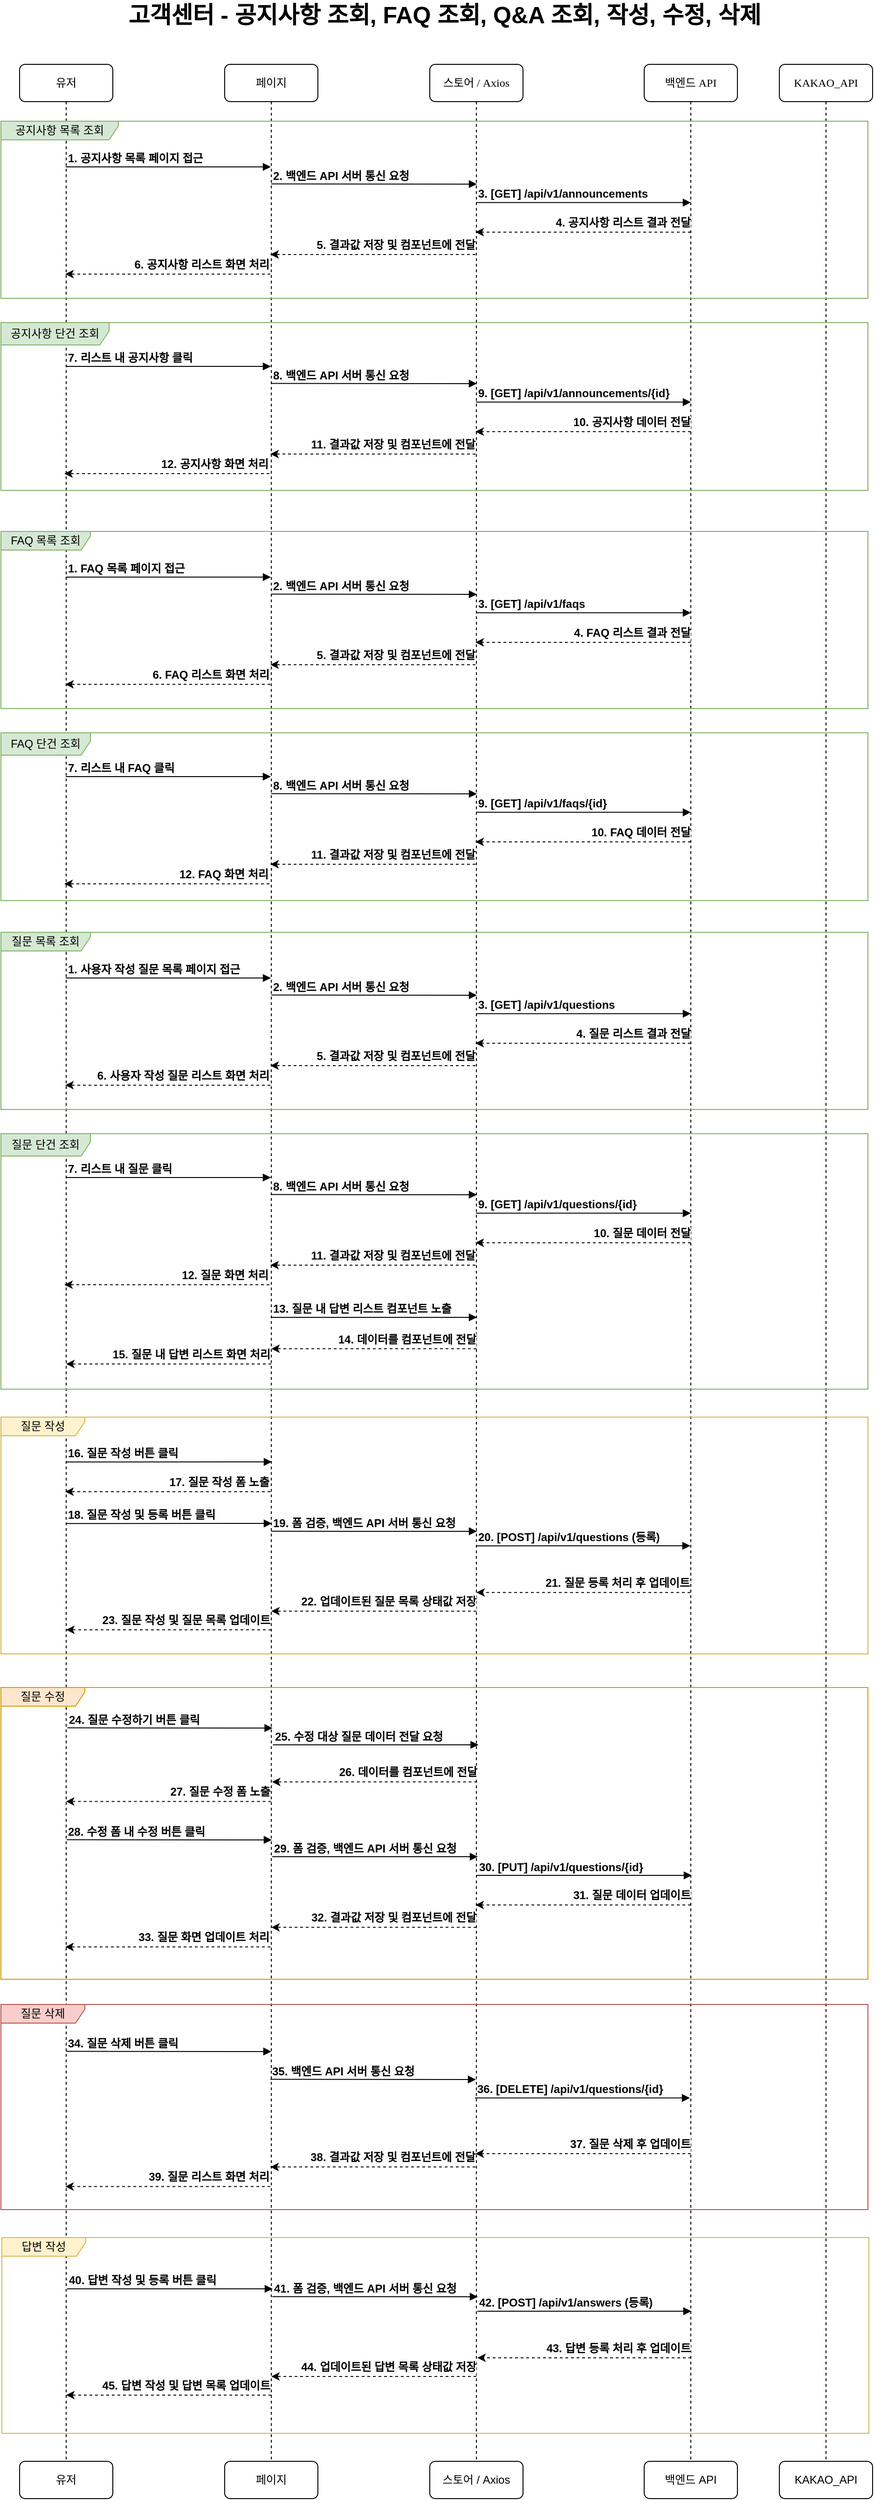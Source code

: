 <mxfile version="21.2.6" type="device">
  <diagram name="Page-1" id="13e1069c-82ec-6db2-03f1-153e76fe0fe0">
    <mxGraphModel dx="1304" dy="643" grid="1" gridSize="10" guides="1" tooltips="1" connect="1" arrows="1" fold="1" page="1" pageScale="1" pageWidth="1100" pageHeight="850" background="none" math="0" shadow="0">
      <root>
        <mxCell id="0" />
        <mxCell id="1" parent="0" />
        <mxCell id="7baba1c4bc27f4b0-2" value="페이지" style="shape=umlLifeline;perimeter=lifelinePerimeter;whiteSpace=wrap;html=1;container=1;collapsible=0;recursiveResize=0;outlineConnect=0;rounded=1;shadow=0;comic=0;labelBackgroundColor=none;strokeWidth=1;fontFamily=Verdana;fontSize=12;align=center;" parent="1" vertex="1">
          <mxGeometry x="314" y="109" width="100" height="2571" as="geometry" />
        </mxCell>
        <mxCell id="7baba1c4bc27f4b0-3" value="스토어 / Axios" style="shape=umlLifeline;perimeter=lifelinePerimeter;whiteSpace=wrap;html=1;container=1;collapsible=0;recursiveResize=0;outlineConnect=0;rounded=1;shadow=0;comic=0;labelBackgroundColor=none;strokeWidth=1;fontFamily=Verdana;fontSize=12;align=center;movable=1;resizable=1;rotatable=1;deletable=1;editable=1;locked=0;connectable=1;" parent="1" vertex="1">
          <mxGeometry x="534" y="109" width="100" height="2571" as="geometry" />
        </mxCell>
        <mxCell id="7baba1c4bc27f4b0-4" value="KAKAO_API" style="shape=umlLifeline;perimeter=lifelinePerimeter;whiteSpace=wrap;html=1;container=1;collapsible=0;recursiveResize=0;outlineConnect=0;rounded=1;shadow=0;comic=0;labelBackgroundColor=none;strokeWidth=1;fontFamily=Verdana;fontSize=12;align=center;" parent="1" vertex="1">
          <mxGeometry x="909" y="109" width="100" height="2571" as="geometry" />
        </mxCell>
        <mxCell id="7baba1c4bc27f4b0-8" value="유저" style="shape=umlLifeline;perimeter=lifelinePerimeter;whiteSpace=wrap;html=1;container=1;collapsible=0;recursiveResize=0;outlineConnect=0;rounded=1;shadow=0;comic=0;labelBackgroundColor=none;strokeWidth=1;fontFamily=Verdana;fontSize=12;align=center;" parent="1" vertex="1">
          <mxGeometry x="94" y="109" width="100" height="2571" as="geometry" />
        </mxCell>
        <mxCell id="7baba1c4bc27f4b0-11" value="1. 공지사항 목록 페이지 접근" style="html=1;verticalAlign=bottom;endArrow=block;labelBackgroundColor=none;fontFamily=Helvetica;fontSize=12;edgeStyle=elbowEdgeStyle;elbow=vertical;align=left;fontStyle=1" parent="1" edge="1">
          <mxGeometry x="-1" relative="1" as="geometry">
            <mxPoint x="143.5" y="219" as="sourcePoint" />
            <mxPoint x="363.5" y="219" as="targetPoint" />
            <mxPoint as="offset" />
          </mxGeometry>
        </mxCell>
        <mxCell id="d7kwrDIypniRsh-_axAG-28" value="유저" style="rounded=1;whiteSpace=wrap;html=1;fontSize=12;" parent="1" vertex="1">
          <mxGeometry x="94" y="2680" width="100" height="40" as="geometry" />
        </mxCell>
        <mxCell id="d7kwrDIypniRsh-_axAG-29" value="페이지" style="rounded=1;whiteSpace=wrap;html=1;fontSize=12;" parent="1" vertex="1">
          <mxGeometry x="314" y="2680" width="100" height="40" as="geometry" />
        </mxCell>
        <mxCell id="d7kwrDIypniRsh-_axAG-30" value="스토어 / Axios" style="rounded=1;whiteSpace=wrap;html=1;fontSize=12;" parent="1" vertex="1">
          <mxGeometry x="534" y="2680" width="100" height="40" as="geometry" />
        </mxCell>
        <mxCell id="d7kwrDIypniRsh-_axAG-31" value="KAKAO_API" style="rounded=1;whiteSpace=wrap;html=1;fontSize=12;" parent="1" vertex="1">
          <mxGeometry x="909" y="2680" width="100" height="40" as="geometry" />
        </mxCell>
        <mxCell id="d7kwrDIypniRsh-_axAG-33" value="&lt;span style=&quot;font-size: 25px;&quot;&gt;&lt;b&gt;고객센터 - 공지사항 조회, FAQ 조회, Q&amp;amp;A 조회, 작성, 수정, 삭제&lt;/b&gt;&lt;/span&gt;" style="text;html=1;strokeColor=none;fillColor=none;align=center;verticalAlign=middle;whiteSpace=wrap;rounded=0;fontSize=12;" parent="1" vertex="1">
          <mxGeometry x="154" y="40" width="792" height="30" as="geometry" />
        </mxCell>
        <mxCell id="fj5dnLexoJdEt0vvxZNv-23" value="백엔드 API" style="shape=umlLifeline;perimeter=lifelinePerimeter;whiteSpace=wrap;html=1;container=1;collapsible=0;recursiveResize=0;outlineConnect=0;rounded=1;shadow=0;comic=0;labelBackgroundColor=none;strokeWidth=1;fontFamily=Verdana;fontSize=12;align=center;" parent="1" vertex="1">
          <mxGeometry x="764" y="109" width="100" height="2571" as="geometry" />
        </mxCell>
        <mxCell id="fj5dnLexoJdEt0vvxZNv-26" value="백엔드 API" style="rounded=1;whiteSpace=wrap;html=1;fontSize=12;" parent="1" vertex="1">
          <mxGeometry x="764" y="2680" width="100" height="40" as="geometry" />
        </mxCell>
        <mxCell id="fj5dnLexoJdEt0vvxZNv-49" value="공지사항 목록 조회" style="shape=umlFrame;whiteSpace=wrap;html=1;pointerEvents=0;width=126;height=20;fillColor=#d5e8d4;strokeColor=#82b366;" parent="1" vertex="1">
          <mxGeometry x="74" y="170" width="930" height="190" as="geometry" />
        </mxCell>
        <mxCell id="N0yfgly27lMoUbKmG3n6-59" value="34. 질문 삭제 버튼 클릭" style="html=1;verticalAlign=bottom;endArrow=block;labelBackgroundColor=none;fontFamily=Helvetica;fontSize=12;edgeStyle=elbowEdgeStyle;elbow=vertical;align=left;fontStyle=1" edge="1" parent="1">
          <mxGeometry x="-0.997" relative="1" as="geometry">
            <mxPoint x="144" y="2240.26" as="sourcePoint" />
            <mxPoint x="364" y="2240.26" as="targetPoint" />
            <mxPoint as="offset" />
          </mxGeometry>
        </mxCell>
        <mxCell id="N0yfgly27lMoUbKmG3n6-60" value="35. 백엔드 API 서버 통신 요청" style="html=1;verticalAlign=bottom;endArrow=block;labelBackgroundColor=none;fontFamily=Helvetica;fontSize=12;edgeStyle=elbowEdgeStyle;elbow=vertical;align=left;fontStyle=1" edge="1" parent="1">
          <mxGeometry x="-1" relative="1" as="geometry">
            <mxPoint x="363" y="2270.26" as="sourcePoint" />
            <mxPoint x="583.5" y="2270.26" as="targetPoint" />
            <mxPoint as="offset" />
          </mxGeometry>
        </mxCell>
        <mxCell id="N0yfgly27lMoUbKmG3n6-61" value="36. [DELETE] /api/v1/questions/{id}" style="html=1;verticalAlign=bottom;endArrow=block;labelBackgroundColor=none;fontFamily=Helvetica;fontSize=12;edgeStyle=elbowEdgeStyle;elbow=vertical;align=left;fontStyle=1;" edge="1" parent="1">
          <mxGeometry x="-1" relative="1" as="geometry">
            <mxPoint x="582.5" y="2290.26" as="sourcePoint" />
            <mxPoint x="813" y="2290.26" as="targetPoint" />
            <mxPoint as="offset" />
            <Array as="points">
              <mxPoint x="813" y="2290.26" />
            </Array>
          </mxGeometry>
        </mxCell>
        <mxCell id="N0yfgly27lMoUbKmG3n6-63" value="38. 결과값 저장 및 컴포넌트에 전달" style="endArrow=classic;html=1;rounded=0;dashed=1;align=right;fontSize=12;fontStyle=1" edge="1" parent="1">
          <mxGeometry x="-1" y="-10" width="50" height="50" relative="1" as="geometry">
            <mxPoint x="583" y="2364.26" as="sourcePoint" />
            <mxPoint x="363" y="2364.26" as="targetPoint" />
            <Array as="points">
              <mxPoint x="563" y="2364.26" />
            </Array>
            <mxPoint x="1" as="offset" />
          </mxGeometry>
        </mxCell>
        <mxCell id="N0yfgly27lMoUbKmG3n6-64" value="39. 질문 리스트 화면 처리" style="endArrow=classic;html=1;rounded=0;dashed=1;align=right;fontSize=12;fontStyle=1" edge="1" parent="1">
          <mxGeometry x="-1" y="-10" width="50" height="50" relative="1" as="geometry">
            <mxPoint x="363" y="2385.26" as="sourcePoint" />
            <mxPoint x="143" y="2385.26" as="targetPoint" />
            <Array as="points">
              <mxPoint x="363" y="2385.26" />
              <mxPoint x="333" y="2385.26" />
            </Array>
            <mxPoint as="offset" />
          </mxGeometry>
        </mxCell>
        <mxCell id="N0yfgly27lMoUbKmG3n6-65" value="37. 질문 삭제 후 업데이트" style="endArrow=classic;html=1;rounded=0;dashed=1;align=right;fontSize=12;fontStyle=1" edge="1" parent="1">
          <mxGeometry x="-1" y="-10" width="50" height="50" relative="1" as="geometry">
            <mxPoint x="814" y="2350" as="sourcePoint" />
            <mxPoint x="583" y="2350" as="targetPoint" />
            <Array as="points">
              <mxPoint x="779" y="2350" />
              <mxPoint x="749" y="2350" />
            </Array>
            <mxPoint x="1" as="offset" />
          </mxGeometry>
        </mxCell>
        <mxCell id="N0yfgly27lMoUbKmG3n6-68" value="질문 삭제" style="shape=umlFrame;whiteSpace=wrap;html=1;pointerEvents=0;width=90;height=20;fillColor=#f8cecc;strokeColor=#b85450;" vertex="1" parent="1">
          <mxGeometry x="74" y="2190" width="930" height="220" as="geometry" />
        </mxCell>
        <mxCell id="N0yfgly27lMoUbKmG3n6-69" value="2. 백엔드 API 서버 통신 요청" style="html=1;verticalAlign=bottom;endArrow=block;labelBackgroundColor=none;fontFamily=Helvetica;fontSize=12;edgeStyle=elbowEdgeStyle;elbow=vertical;align=left;fontStyle=1" edge="1" parent="1">
          <mxGeometry x="-1" relative="1" as="geometry">
            <mxPoint x="364" y="237.27" as="sourcePoint" />
            <mxPoint x="584.5" y="237.27" as="targetPoint" />
            <mxPoint as="offset" />
          </mxGeometry>
        </mxCell>
        <mxCell id="N0yfgly27lMoUbKmG3n6-70" value="3. [GET] /api/v1/announcements" style="html=1;verticalAlign=bottom;endArrow=block;labelBackgroundColor=none;fontFamily=Helvetica;fontSize=12;edgeStyle=elbowEdgeStyle;elbow=vertical;align=left;fontStyle=1;" edge="1" parent="1">
          <mxGeometry x="-1" relative="1" as="geometry">
            <mxPoint x="583.5" y="257.27" as="sourcePoint" />
            <mxPoint x="814" y="257.27" as="targetPoint" />
            <mxPoint as="offset" />
            <Array as="points">
              <mxPoint x="814" y="257.27" />
            </Array>
          </mxGeometry>
        </mxCell>
        <mxCell id="N0yfgly27lMoUbKmG3n6-71" value="5. 결과값 저장 및 컴포넌트에 전달" style="endArrow=classic;html=1;rounded=0;dashed=1;align=right;fontSize=12;fontStyle=1" edge="1" parent="1">
          <mxGeometry x="-1" y="-10" width="50" height="50" relative="1" as="geometry">
            <mxPoint x="583" y="313" as="sourcePoint" />
            <mxPoint x="363" y="313" as="targetPoint" />
            <Array as="points">
              <mxPoint x="563" y="313" />
            </Array>
            <mxPoint x="1" as="offset" />
          </mxGeometry>
        </mxCell>
        <mxCell id="N0yfgly27lMoUbKmG3n6-72" value="6. 공지사항 리스트 화면 처리" style="endArrow=classic;html=1;rounded=0;dashed=1;align=right;fontSize=12;fontStyle=1" edge="1" parent="1">
          <mxGeometry x="-1" y="-10" width="50" height="50" relative="1" as="geometry">
            <mxPoint x="363" y="334" as="sourcePoint" />
            <mxPoint x="143" y="334" as="targetPoint" />
            <Array as="points">
              <mxPoint x="363" y="334" />
              <mxPoint x="333" y="334" />
            </Array>
            <mxPoint as="offset" />
          </mxGeometry>
        </mxCell>
        <mxCell id="N0yfgly27lMoUbKmG3n6-73" value="4. 공지사항 리스트 결과 전달" style="endArrow=classic;html=1;rounded=0;dashed=1;align=right;fontSize=12;fontStyle=1" edge="1" parent="1">
          <mxGeometry x="-1" y="-10" width="50" height="50" relative="1" as="geometry">
            <mxPoint x="814" y="289" as="sourcePoint" />
            <mxPoint x="583" y="289" as="targetPoint" />
            <Array as="points">
              <mxPoint x="779" y="289" />
              <mxPoint x="749" y="289" />
            </Array>
            <mxPoint x="1" as="offset" />
          </mxGeometry>
        </mxCell>
        <mxCell id="N0yfgly27lMoUbKmG3n6-84" value="7. 리스트 내 공지사항 클릭" style="html=1;verticalAlign=bottom;endArrow=block;labelBackgroundColor=none;fontFamily=Helvetica;fontSize=12;edgeStyle=elbowEdgeStyle;elbow=vertical;align=left;fontStyle=1" edge="1" parent="1">
          <mxGeometry x="-0.997" relative="1" as="geometry">
            <mxPoint x="143.5" y="433" as="sourcePoint" />
            <mxPoint x="363.5" y="433" as="targetPoint" />
            <mxPoint as="offset" />
          </mxGeometry>
        </mxCell>
        <mxCell id="N0yfgly27lMoUbKmG3n6-85" value="공지사항 단건 조회" style="shape=umlFrame;whiteSpace=wrap;html=1;pointerEvents=0;width=116;height=24;fillColor=#d5e8d4;strokeColor=#82b366;" vertex="1" parent="1">
          <mxGeometry x="74" y="386" width="930" height="180" as="geometry" />
        </mxCell>
        <mxCell id="N0yfgly27lMoUbKmG3n6-86" value="8. 백엔드 API 서버 통신 요청" style="html=1;verticalAlign=bottom;endArrow=block;labelBackgroundColor=none;fontFamily=Helvetica;fontSize=12;edgeStyle=elbowEdgeStyle;elbow=vertical;align=left;fontStyle=1" edge="1" parent="1">
          <mxGeometry x="-1" relative="1" as="geometry">
            <mxPoint x="364" y="451.27" as="sourcePoint" />
            <mxPoint x="584.5" y="451.27" as="targetPoint" />
            <mxPoint as="offset" />
          </mxGeometry>
        </mxCell>
        <mxCell id="N0yfgly27lMoUbKmG3n6-87" value="9. [GET] /api/v1/announcements/{id}" style="html=1;verticalAlign=bottom;endArrow=block;labelBackgroundColor=none;fontFamily=Helvetica;fontSize=12;edgeStyle=elbowEdgeStyle;elbow=vertical;align=left;fontStyle=1;" edge="1" parent="1">
          <mxGeometry x="-1" relative="1" as="geometry">
            <mxPoint x="583.5" y="471.27" as="sourcePoint" />
            <mxPoint x="814" y="471.27" as="targetPoint" />
            <mxPoint as="offset" />
            <Array as="points">
              <mxPoint x="814" y="471.27" />
            </Array>
          </mxGeometry>
        </mxCell>
        <mxCell id="N0yfgly27lMoUbKmG3n6-88" value="11. 결과값 저장 및 컴포넌트에 전달" style="endArrow=classic;html=1;rounded=0;dashed=1;align=right;fontSize=12;fontStyle=1" edge="1" parent="1">
          <mxGeometry x="-1" y="-10" width="50" height="50" relative="1" as="geometry">
            <mxPoint x="583" y="527" as="sourcePoint" />
            <mxPoint x="363" y="527" as="targetPoint" />
            <Array as="points">
              <mxPoint x="563" y="527" />
            </Array>
            <mxPoint x="1" as="offset" />
          </mxGeometry>
        </mxCell>
        <mxCell id="N0yfgly27lMoUbKmG3n6-89" value="12. 공지사항 화면 처리" style="endArrow=classic;html=1;rounded=0;dashed=1;align=right;fontSize=12;fontStyle=1" edge="1" parent="1">
          <mxGeometry x="-1" y="-10" width="50" height="50" relative="1" as="geometry">
            <mxPoint x="362" y="548" as="sourcePoint" />
            <mxPoint x="142" y="548" as="targetPoint" />
            <Array as="points">
              <mxPoint x="362" y="548" />
              <mxPoint x="332" y="548" />
            </Array>
            <mxPoint as="offset" />
          </mxGeometry>
        </mxCell>
        <mxCell id="N0yfgly27lMoUbKmG3n6-90" value="10. 공지사항 데이터 전달" style="endArrow=classic;html=1;rounded=0;dashed=1;align=right;fontSize=12;fontStyle=1" edge="1" parent="1">
          <mxGeometry x="-1" y="-10" width="50" height="50" relative="1" as="geometry">
            <mxPoint x="814" y="503" as="sourcePoint" />
            <mxPoint x="583" y="503" as="targetPoint" />
            <Array as="points">
              <mxPoint x="779" y="503" />
              <mxPoint x="749" y="503" />
            </Array>
            <mxPoint x="1" as="offset" />
          </mxGeometry>
        </mxCell>
        <mxCell id="N0yfgly27lMoUbKmG3n6-102" value="1. FAQ 목록 페이지 접근" style="html=1;verticalAlign=bottom;endArrow=block;labelBackgroundColor=none;fontFamily=Helvetica;fontSize=12;edgeStyle=elbowEdgeStyle;elbow=vertical;align=left;fontStyle=1" edge="1" parent="1">
          <mxGeometry x="-1" relative="1" as="geometry">
            <mxPoint x="143.5" y="659" as="sourcePoint" />
            <mxPoint x="363.5" y="659" as="targetPoint" />
            <mxPoint as="offset" />
          </mxGeometry>
        </mxCell>
        <mxCell id="N0yfgly27lMoUbKmG3n6-103" value="FAQ 목록 조회" style="shape=umlFrame;whiteSpace=wrap;html=1;pointerEvents=0;width=96;height=20;fillColor=#d5e8d4;strokeColor=#82b366;" vertex="1" parent="1">
          <mxGeometry x="74" y="610" width="930" height="190" as="geometry" />
        </mxCell>
        <mxCell id="N0yfgly27lMoUbKmG3n6-104" value="2. 백엔드 API 서버 통신 요청" style="html=1;verticalAlign=bottom;endArrow=block;labelBackgroundColor=none;fontFamily=Helvetica;fontSize=12;edgeStyle=elbowEdgeStyle;elbow=vertical;align=left;fontStyle=1" edge="1" parent="1">
          <mxGeometry x="-1" relative="1" as="geometry">
            <mxPoint x="364" y="677.27" as="sourcePoint" />
            <mxPoint x="584.5" y="677.27" as="targetPoint" />
            <mxPoint as="offset" />
          </mxGeometry>
        </mxCell>
        <mxCell id="N0yfgly27lMoUbKmG3n6-105" value="3. [GET] /api/v1/faqs" style="html=1;verticalAlign=bottom;endArrow=block;labelBackgroundColor=none;fontFamily=Helvetica;fontSize=12;edgeStyle=elbowEdgeStyle;elbow=vertical;align=left;fontStyle=1;" edge="1" parent="1">
          <mxGeometry x="-1" relative="1" as="geometry">
            <mxPoint x="583.5" y="697.27" as="sourcePoint" />
            <mxPoint x="814" y="697.27" as="targetPoint" />
            <mxPoint as="offset" />
            <Array as="points">
              <mxPoint x="814" y="697.27" />
            </Array>
          </mxGeometry>
        </mxCell>
        <mxCell id="N0yfgly27lMoUbKmG3n6-106" value="5. 결과값 저장 및 컴포넌트에 전달" style="endArrow=classic;html=1;rounded=0;dashed=1;align=right;fontSize=12;fontStyle=1" edge="1" parent="1">
          <mxGeometry x="-1" y="-10" width="50" height="50" relative="1" as="geometry">
            <mxPoint x="583" y="753" as="sourcePoint" />
            <mxPoint x="363" y="753" as="targetPoint" />
            <Array as="points">
              <mxPoint x="563" y="753" />
            </Array>
            <mxPoint x="1" as="offset" />
          </mxGeometry>
        </mxCell>
        <mxCell id="N0yfgly27lMoUbKmG3n6-107" value="6. FAQ 리스트 화면 처리" style="endArrow=classic;html=1;rounded=0;dashed=1;align=right;fontSize=12;fontStyle=1" edge="1" parent="1">
          <mxGeometry x="-1" y="-10" width="50" height="50" relative="1" as="geometry">
            <mxPoint x="363" y="774" as="sourcePoint" />
            <mxPoint x="143" y="774" as="targetPoint" />
            <Array as="points">
              <mxPoint x="363" y="774" />
              <mxPoint x="333" y="774" />
            </Array>
            <mxPoint as="offset" />
          </mxGeometry>
        </mxCell>
        <mxCell id="N0yfgly27lMoUbKmG3n6-108" value="4. FAQ 리스트 결과 전달" style="endArrow=classic;html=1;rounded=0;dashed=1;align=right;fontSize=12;fontStyle=1" edge="1" parent="1">
          <mxGeometry x="-1" y="-10" width="50" height="50" relative="1" as="geometry">
            <mxPoint x="814" y="729" as="sourcePoint" />
            <mxPoint x="583" y="729" as="targetPoint" />
            <Array as="points">
              <mxPoint x="779" y="729" />
              <mxPoint x="749" y="729" />
            </Array>
            <mxPoint x="1" as="offset" />
          </mxGeometry>
        </mxCell>
        <mxCell id="N0yfgly27lMoUbKmG3n6-109" value="7. 리스트 내 FAQ 클릭" style="html=1;verticalAlign=bottom;endArrow=block;labelBackgroundColor=none;fontFamily=Helvetica;fontSize=12;edgeStyle=elbowEdgeStyle;elbow=vertical;align=left;fontStyle=1" edge="1" parent="1">
          <mxGeometry x="-0.997" relative="1" as="geometry">
            <mxPoint x="143.5" y="873" as="sourcePoint" />
            <mxPoint x="363.5" y="873" as="targetPoint" />
            <mxPoint as="offset" />
          </mxGeometry>
        </mxCell>
        <mxCell id="N0yfgly27lMoUbKmG3n6-110" value="FAQ 단건 조회" style="shape=umlFrame;whiteSpace=wrap;html=1;pointerEvents=0;width=96;height=24;fillColor=#d5e8d4;strokeColor=#82b366;" vertex="1" parent="1">
          <mxGeometry x="74" y="826" width="930" height="180" as="geometry" />
        </mxCell>
        <mxCell id="N0yfgly27lMoUbKmG3n6-111" value="8. 백엔드 API 서버 통신 요청" style="html=1;verticalAlign=bottom;endArrow=block;labelBackgroundColor=none;fontFamily=Helvetica;fontSize=12;edgeStyle=elbowEdgeStyle;elbow=vertical;align=left;fontStyle=1" edge="1" parent="1">
          <mxGeometry x="-1" relative="1" as="geometry">
            <mxPoint x="364" y="891.27" as="sourcePoint" />
            <mxPoint x="584.5" y="891.27" as="targetPoint" />
            <mxPoint as="offset" />
          </mxGeometry>
        </mxCell>
        <mxCell id="N0yfgly27lMoUbKmG3n6-112" value="9. [GET] /api/v1/faqs/{id}" style="html=1;verticalAlign=bottom;endArrow=block;labelBackgroundColor=none;fontFamily=Helvetica;fontSize=12;edgeStyle=elbowEdgeStyle;elbow=vertical;align=left;fontStyle=1;" edge="1" parent="1">
          <mxGeometry x="-1" relative="1" as="geometry">
            <mxPoint x="583.5" y="911.27" as="sourcePoint" />
            <mxPoint x="814" y="911.27" as="targetPoint" />
            <mxPoint as="offset" />
            <Array as="points">
              <mxPoint x="814" y="911.27" />
            </Array>
          </mxGeometry>
        </mxCell>
        <mxCell id="N0yfgly27lMoUbKmG3n6-113" value="11. 결과값 저장 및 컴포넌트에 전달" style="endArrow=classic;html=1;rounded=0;dashed=1;align=right;fontSize=12;fontStyle=1" edge="1" parent="1">
          <mxGeometry x="-1" y="-10" width="50" height="50" relative="1" as="geometry">
            <mxPoint x="583" y="967" as="sourcePoint" />
            <mxPoint x="363" y="967" as="targetPoint" />
            <Array as="points">
              <mxPoint x="563" y="967" />
            </Array>
            <mxPoint x="1" as="offset" />
          </mxGeometry>
        </mxCell>
        <mxCell id="N0yfgly27lMoUbKmG3n6-114" value="12. FAQ 화면 처리" style="endArrow=classic;html=1;rounded=0;dashed=1;align=right;fontSize=12;fontStyle=1" edge="1" parent="1">
          <mxGeometry x="-1" y="-10" width="50" height="50" relative="1" as="geometry">
            <mxPoint x="362" y="988" as="sourcePoint" />
            <mxPoint x="142" y="988" as="targetPoint" />
            <Array as="points">
              <mxPoint x="362" y="988" />
              <mxPoint x="332" y="988" />
            </Array>
            <mxPoint as="offset" />
          </mxGeometry>
        </mxCell>
        <mxCell id="N0yfgly27lMoUbKmG3n6-115" value="10. FAQ 데이터 전달" style="endArrow=classic;html=1;rounded=0;dashed=1;align=right;fontSize=12;fontStyle=1" edge="1" parent="1">
          <mxGeometry x="-1" y="-10" width="50" height="50" relative="1" as="geometry">
            <mxPoint x="814" y="943" as="sourcePoint" />
            <mxPoint x="583" y="943" as="targetPoint" />
            <Array as="points">
              <mxPoint x="779" y="943" />
              <mxPoint x="749" y="943" />
            </Array>
            <mxPoint x="1" as="offset" />
          </mxGeometry>
        </mxCell>
        <mxCell id="N0yfgly27lMoUbKmG3n6-116" value="1. 사용자 작성 질문 목록 페이지 접근" style="html=1;verticalAlign=bottom;endArrow=block;labelBackgroundColor=none;fontFamily=Helvetica;fontSize=12;edgeStyle=elbowEdgeStyle;elbow=vertical;align=left;fontStyle=1" edge="1" parent="1">
          <mxGeometry x="-0.998" relative="1" as="geometry">
            <mxPoint x="143.5" y="1089" as="sourcePoint" />
            <mxPoint x="363.5" y="1089" as="targetPoint" />
            <mxPoint as="offset" />
          </mxGeometry>
        </mxCell>
        <mxCell id="N0yfgly27lMoUbKmG3n6-117" value="질문 목록 조회" style="shape=umlFrame;whiteSpace=wrap;html=1;pointerEvents=0;width=96;height=20;fillColor=#d5e8d4;strokeColor=#82b366;" vertex="1" parent="1">
          <mxGeometry x="74" y="1040" width="930" height="190" as="geometry" />
        </mxCell>
        <mxCell id="N0yfgly27lMoUbKmG3n6-118" value="2. 백엔드 API 서버 통신 요청" style="html=1;verticalAlign=bottom;endArrow=block;labelBackgroundColor=none;fontFamily=Helvetica;fontSize=12;edgeStyle=elbowEdgeStyle;elbow=vertical;align=left;fontStyle=1" edge="1" parent="1">
          <mxGeometry x="-1" relative="1" as="geometry">
            <mxPoint x="364" y="1107.27" as="sourcePoint" />
            <mxPoint x="584.5" y="1107.27" as="targetPoint" />
            <mxPoint as="offset" />
          </mxGeometry>
        </mxCell>
        <mxCell id="N0yfgly27lMoUbKmG3n6-119" value="3. [GET] /api/v1/questions" style="html=1;verticalAlign=bottom;endArrow=block;labelBackgroundColor=none;fontFamily=Helvetica;fontSize=12;edgeStyle=elbowEdgeStyle;elbow=vertical;align=left;fontStyle=1;" edge="1" parent="1">
          <mxGeometry x="-1" relative="1" as="geometry">
            <mxPoint x="583.5" y="1127.27" as="sourcePoint" />
            <mxPoint x="814" y="1127.27" as="targetPoint" />
            <mxPoint as="offset" />
            <Array as="points">
              <mxPoint x="814" y="1127.27" />
            </Array>
          </mxGeometry>
        </mxCell>
        <mxCell id="N0yfgly27lMoUbKmG3n6-120" value="5. 결과값 저장 및 컴포넌트에 전달" style="endArrow=classic;html=1;rounded=0;dashed=1;align=right;fontSize=12;fontStyle=1" edge="1" parent="1">
          <mxGeometry x="-1" y="-10" width="50" height="50" relative="1" as="geometry">
            <mxPoint x="583" y="1183" as="sourcePoint" />
            <mxPoint x="363" y="1183" as="targetPoint" />
            <Array as="points">
              <mxPoint x="563" y="1183" />
            </Array>
            <mxPoint x="1" as="offset" />
          </mxGeometry>
        </mxCell>
        <mxCell id="N0yfgly27lMoUbKmG3n6-121" value="6. 사용자 작성 질문 리스트 화면 처리" style="endArrow=classic;html=1;rounded=0;dashed=1;align=right;fontSize=12;fontStyle=1" edge="1" parent="1">
          <mxGeometry x="-1" y="-10" width="50" height="50" relative="1" as="geometry">
            <mxPoint x="363" y="1204" as="sourcePoint" />
            <mxPoint x="143" y="1204" as="targetPoint" />
            <Array as="points">
              <mxPoint x="363" y="1204" />
              <mxPoint x="333" y="1204" />
            </Array>
            <mxPoint as="offset" />
          </mxGeometry>
        </mxCell>
        <mxCell id="N0yfgly27lMoUbKmG3n6-122" value="4. 질문 리스트 결과 전달" style="endArrow=classic;html=1;rounded=0;dashed=1;align=right;fontSize=12;fontStyle=1" edge="1" parent="1">
          <mxGeometry x="-1" y="-10" width="50" height="50" relative="1" as="geometry">
            <mxPoint x="814" y="1159" as="sourcePoint" />
            <mxPoint x="583" y="1159" as="targetPoint" />
            <Array as="points">
              <mxPoint x="779" y="1159" />
              <mxPoint x="749" y="1159" />
            </Array>
            <mxPoint x="1" as="offset" />
          </mxGeometry>
        </mxCell>
        <mxCell id="N0yfgly27lMoUbKmG3n6-123" value="7. 리스트 내 질문 클릭" style="html=1;verticalAlign=bottom;endArrow=block;labelBackgroundColor=none;fontFamily=Helvetica;fontSize=12;edgeStyle=elbowEdgeStyle;elbow=vertical;align=left;fontStyle=1" edge="1" parent="1">
          <mxGeometry x="-0.997" relative="1" as="geometry">
            <mxPoint x="143.5" y="1303" as="sourcePoint" />
            <mxPoint x="363.5" y="1303" as="targetPoint" />
            <mxPoint as="offset" />
          </mxGeometry>
        </mxCell>
        <mxCell id="N0yfgly27lMoUbKmG3n6-124" value="질문 단건 조회" style="shape=umlFrame;whiteSpace=wrap;html=1;pointerEvents=0;width=96;height=24;fillColor=#d5e8d4;strokeColor=#82b366;" vertex="1" parent="1">
          <mxGeometry x="74" y="1256" width="930" height="274" as="geometry" />
        </mxCell>
        <mxCell id="N0yfgly27lMoUbKmG3n6-125" value="8. 백엔드 API 서버 통신 요청" style="html=1;verticalAlign=bottom;endArrow=block;labelBackgroundColor=none;fontFamily=Helvetica;fontSize=12;edgeStyle=elbowEdgeStyle;elbow=vertical;align=left;fontStyle=1" edge="1" parent="1">
          <mxGeometry x="-1" relative="1" as="geometry">
            <mxPoint x="364" y="1321.27" as="sourcePoint" />
            <mxPoint x="584.5" y="1321.27" as="targetPoint" />
            <mxPoint as="offset" />
          </mxGeometry>
        </mxCell>
        <mxCell id="N0yfgly27lMoUbKmG3n6-126" value="9. [GET] /api/v1/questions/{id}" style="html=1;verticalAlign=bottom;endArrow=block;labelBackgroundColor=none;fontFamily=Helvetica;fontSize=12;edgeStyle=elbowEdgeStyle;elbow=vertical;align=left;fontStyle=1;" edge="1" parent="1">
          <mxGeometry x="-1" relative="1" as="geometry">
            <mxPoint x="583.5" y="1341.27" as="sourcePoint" />
            <mxPoint x="814" y="1341.27" as="targetPoint" />
            <mxPoint as="offset" />
            <Array as="points">
              <mxPoint x="814" y="1341.27" />
            </Array>
          </mxGeometry>
        </mxCell>
        <mxCell id="N0yfgly27lMoUbKmG3n6-127" value="11. 결과값 저장 및 컴포넌트에 전달" style="endArrow=classic;html=1;rounded=0;dashed=1;align=right;fontSize=12;fontStyle=1" edge="1" parent="1">
          <mxGeometry x="-1" y="-10" width="50" height="50" relative="1" as="geometry">
            <mxPoint x="583" y="1397" as="sourcePoint" />
            <mxPoint x="363" y="1397" as="targetPoint" />
            <Array as="points">
              <mxPoint x="563" y="1397" />
            </Array>
            <mxPoint x="1" as="offset" />
          </mxGeometry>
        </mxCell>
        <mxCell id="N0yfgly27lMoUbKmG3n6-128" value="12. 질문 화면 처리" style="endArrow=classic;html=1;rounded=0;dashed=1;align=right;fontSize=12;fontStyle=1" edge="1" parent="1">
          <mxGeometry x="-1" y="-10" width="50" height="50" relative="1" as="geometry">
            <mxPoint x="362" y="1418" as="sourcePoint" />
            <mxPoint x="142" y="1418" as="targetPoint" />
            <Array as="points">
              <mxPoint x="362" y="1418" />
              <mxPoint x="332" y="1418" />
            </Array>
            <mxPoint as="offset" />
          </mxGeometry>
        </mxCell>
        <mxCell id="N0yfgly27lMoUbKmG3n6-129" value="10. 질문 데이터 전달" style="endArrow=classic;html=1;rounded=0;dashed=1;align=right;fontSize=12;fontStyle=1" edge="1" parent="1">
          <mxGeometry x="-1" y="-10" width="50" height="50" relative="1" as="geometry">
            <mxPoint x="814" y="1373" as="sourcePoint" />
            <mxPoint x="583" y="1373" as="targetPoint" />
            <Array as="points">
              <mxPoint x="779" y="1373" />
              <mxPoint x="749" y="1373" />
            </Array>
            <mxPoint x="1" as="offset" />
          </mxGeometry>
        </mxCell>
        <mxCell id="N0yfgly27lMoUbKmG3n6-151" value="13. 질문 내 답변 리스트 컴포넌트 노출" style="html=1;verticalAlign=bottom;endArrow=block;labelBackgroundColor=none;fontFamily=Helvetica;fontSize=12;edgeStyle=elbowEdgeStyle;elbow=vertical;align=left;fontStyle=1" edge="1" parent="1">
          <mxGeometry x="-0.999" relative="1" as="geometry">
            <mxPoint x="364" y="1453" as="sourcePoint" />
            <mxPoint x="584.5" y="1453" as="targetPoint" />
            <mxPoint as="offset" />
          </mxGeometry>
        </mxCell>
        <mxCell id="N0yfgly27lMoUbKmG3n6-153" value="14. 데이터를 컴포넌트에 전달" style="endArrow=classic;html=1;rounded=0;dashed=1;align=right;fontSize=12;fontStyle=1" edge="1" parent="1">
          <mxGeometry x="-1" y="-10" width="50" height="50" relative="1" as="geometry">
            <mxPoint x="584" y="1486.67" as="sourcePoint" />
            <mxPoint x="364" y="1486.67" as="targetPoint" />
            <Array as="points">
              <mxPoint x="564" y="1486.67" />
            </Array>
            <mxPoint x="1" as="offset" />
          </mxGeometry>
        </mxCell>
        <mxCell id="N0yfgly27lMoUbKmG3n6-154" value="15. 질문 내 답변 리스트 화면 처리" style="endArrow=classic;html=1;rounded=0;dashed=1;align=right;fontSize=12;fontStyle=1" edge="1" parent="1">
          <mxGeometry x="-1" y="-10" width="50" height="50" relative="1" as="geometry">
            <mxPoint x="364" y="1503" as="sourcePoint" />
            <mxPoint x="144" y="1503" as="targetPoint" />
            <Array as="points">
              <mxPoint x="364" y="1503" />
              <mxPoint x="334" y="1503" />
            </Array>
            <mxPoint as="offset" />
          </mxGeometry>
        </mxCell>
        <mxCell id="N0yfgly27lMoUbKmG3n6-166" value="24. 질문 수정하기 버튼 클릭" style="html=1;verticalAlign=bottom;endArrow=block;labelBackgroundColor=none;fontFamily=Helvetica;fontSize=12;edgeStyle=elbowEdgeStyle;elbow=vertical;align=left;fontStyle=1" edge="1" parent="1">
          <mxGeometry x="-0.998" relative="1" as="geometry">
            <mxPoint x="145.25" y="1893.27" as="sourcePoint" />
            <mxPoint x="365.25" y="1893.27" as="targetPoint" />
            <mxPoint as="offset" />
          </mxGeometry>
        </mxCell>
        <mxCell id="N0yfgly27lMoUbKmG3n6-167" value="25. 수정 대상 질문 데이터 전달 요청" style="html=1;verticalAlign=bottom;endArrow=block;labelBackgroundColor=none;fontFamily=Helvetica;fontSize=12;edgeStyle=elbowEdgeStyle;elbow=vertical;align=left;fontStyle=1" edge="1" parent="1">
          <mxGeometry x="-1" relative="1" as="geometry">
            <mxPoint x="365.75" y="1911.54" as="sourcePoint" />
            <mxPoint x="586.25" y="1911.54" as="targetPoint" />
            <mxPoint as="offset" />
          </mxGeometry>
        </mxCell>
        <mxCell id="N0yfgly27lMoUbKmG3n6-168" value="26. 데이터를 컴포넌트에 전달" style="endArrow=classic;html=1;rounded=0;dashed=1;align=right;fontSize=12;fontStyle=1" edge="1" parent="1">
          <mxGeometry x="-1" y="-10" width="50" height="50" relative="1" as="geometry">
            <mxPoint x="584.75" y="1951.27" as="sourcePoint" />
            <mxPoint x="364.75" y="1951.27" as="targetPoint" />
            <Array as="points">
              <mxPoint x="564.75" y="1951.27" />
            </Array>
            <mxPoint x="1" as="offset" />
          </mxGeometry>
        </mxCell>
        <mxCell id="N0yfgly27lMoUbKmG3n6-169" value="27. 질문 수정 폼 노출" style="endArrow=classic;html=1;rounded=0;dashed=1;align=right;fontSize=12;fontStyle=1" edge="1" parent="1">
          <mxGeometry x="-1" y="-10" width="50" height="50" relative="1" as="geometry">
            <mxPoint x="363.75" y="1972.27" as="sourcePoint" />
            <mxPoint x="143.75" y="1972.27" as="targetPoint" />
            <Array as="points">
              <mxPoint x="363.75" y="1972.27" />
              <mxPoint x="333.75" y="1972.27" />
            </Array>
            <mxPoint as="offset" />
          </mxGeometry>
        </mxCell>
        <mxCell id="N0yfgly27lMoUbKmG3n6-170" value="28. 수정 폼 내 수정 버튼 클릭" style="html=1;verticalAlign=bottom;endArrow=block;labelBackgroundColor=none;fontFamily=Helvetica;fontSize=12;edgeStyle=elbowEdgeStyle;elbow=vertical;align=left;fontStyle=1" edge="1" parent="1">
          <mxGeometry x="-0.998" relative="1" as="geometry">
            <mxPoint x="144.5" y="2013.27" as="sourcePoint" />
            <mxPoint x="364.5" y="2013.27" as="targetPoint" />
            <mxPoint as="offset" />
          </mxGeometry>
        </mxCell>
        <mxCell id="N0yfgly27lMoUbKmG3n6-171" value="29. 폼 검증, 백엔드 API 서버 통신 요청" style="html=1;verticalAlign=bottom;endArrow=block;labelBackgroundColor=none;fontFamily=Helvetica;fontSize=12;edgeStyle=elbowEdgeStyle;elbow=vertical;align=left;fontStyle=1" edge="1" parent="1">
          <mxGeometry x="-1" relative="1" as="geometry">
            <mxPoint x="365" y="2031.54" as="sourcePoint" />
            <mxPoint x="585.5" y="2031.54" as="targetPoint" />
            <mxPoint as="offset" />
          </mxGeometry>
        </mxCell>
        <mxCell id="N0yfgly27lMoUbKmG3n6-172" value="30. [PUT] /api/v1/questions/{id}" style="html=1;verticalAlign=bottom;endArrow=block;labelBackgroundColor=none;fontFamily=Helvetica;fontSize=12;edgeStyle=elbowEdgeStyle;elbow=vertical;align=left;fontStyle=1;" edge="1" parent="1">
          <mxGeometry x="-1" relative="1" as="geometry">
            <mxPoint x="584.5" y="2051.54" as="sourcePoint" />
            <mxPoint x="815" y="2051.54" as="targetPoint" />
            <mxPoint as="offset" />
            <Array as="points">
              <mxPoint x="815" y="2051.54" />
            </Array>
          </mxGeometry>
        </mxCell>
        <mxCell id="N0yfgly27lMoUbKmG3n6-173" value="32. 결과값 저장 및 컴포넌트에 전달" style="endArrow=classic;html=1;rounded=0;dashed=1;align=right;fontSize=12;fontStyle=1" edge="1" parent="1">
          <mxGeometry x="-1" y="-10" width="50" height="50" relative="1" as="geometry">
            <mxPoint x="584" y="2107.27" as="sourcePoint" />
            <mxPoint x="364" y="2107.27" as="targetPoint" />
            <Array as="points">
              <mxPoint x="564" y="2107.27" />
            </Array>
            <mxPoint x="1" as="offset" />
          </mxGeometry>
        </mxCell>
        <mxCell id="N0yfgly27lMoUbKmG3n6-174" value="33. 질문 화면 업데이트 처리" style="endArrow=classic;html=1;rounded=0;dashed=1;align=right;fontSize=12;fontStyle=1" edge="1" parent="1">
          <mxGeometry x="-1" y="-10" width="50" height="50" relative="1" as="geometry">
            <mxPoint x="363" y="2128.27" as="sourcePoint" />
            <mxPoint x="143" y="2128.27" as="targetPoint" />
            <Array as="points">
              <mxPoint x="363" y="2128.27" />
              <mxPoint x="333" y="2128.27" />
            </Array>
            <mxPoint as="offset" />
          </mxGeometry>
        </mxCell>
        <mxCell id="N0yfgly27lMoUbKmG3n6-175" value="31. 질문 데이터 업데이트" style="endArrow=classic;html=1;rounded=0;dashed=1;align=right;fontSize=12;fontStyle=1" edge="1" parent="1">
          <mxGeometry x="-1" y="-10" width="50" height="50" relative="1" as="geometry">
            <mxPoint x="814" y="2083.27" as="sourcePoint" />
            <mxPoint x="583" y="2083.27" as="targetPoint" />
            <Array as="points">
              <mxPoint x="779" y="2083.27" />
              <mxPoint x="749" y="2083.27" />
            </Array>
            <mxPoint x="1" as="offset" />
          </mxGeometry>
        </mxCell>
        <mxCell id="N0yfgly27lMoUbKmG3n6-176" value="질문 수정" style="shape=umlFrame;whiteSpace=wrap;html=1;pointerEvents=0;width=90;height=20;fillColor=#ffe6cc;strokeColor=#d79b00;" vertex="1" parent="1">
          <mxGeometry x="74" y="1850" width="930" height="313" as="geometry" />
        </mxCell>
        <mxCell id="N0yfgly27lMoUbKmG3n6-177" value="19. 폼 검증, 백엔드 API 서버 통신 요청" style="html=1;verticalAlign=bottom;endArrow=block;labelBackgroundColor=none;fontFamily=Helvetica;fontSize=12;edgeStyle=elbowEdgeStyle;elbow=vertical;align=left;fontStyle=1" edge="1" parent="1">
          <mxGeometry x="-0.997" relative="1" as="geometry">
            <mxPoint x="364" y="1682.42" as="sourcePoint" />
            <mxPoint x="584.5" y="1682.42" as="targetPoint" />
            <mxPoint as="offset" />
          </mxGeometry>
        </mxCell>
        <mxCell id="N0yfgly27lMoUbKmG3n6-178" value="23. 질문 작성 및 질문 목록 업데이트" style="endArrow=classic;html=1;rounded=0;dashed=1;align=right;fontSize=12;fontStyle=1" edge="1" parent="1">
          <mxGeometry x="-1" y="-10" width="50" height="50" relative="1" as="geometry">
            <mxPoint x="364" y="1788.09" as="sourcePoint" />
            <mxPoint x="144" y="1788.09" as="targetPoint" />
            <Array as="points">
              <mxPoint x="364" y="1788.09" />
              <mxPoint x="334" y="1788.09" />
            </Array>
            <mxPoint as="offset" />
          </mxGeometry>
        </mxCell>
        <mxCell id="N0yfgly27lMoUbKmG3n6-179" value="16. 질문 작성 버튼 클릭&amp;nbsp;" style="html=1;verticalAlign=bottom;endArrow=block;labelBackgroundColor=none;fontFamily=Helvetica;fontSize=12;edgeStyle=elbowEdgeStyle;elbow=vertical;align=left;fontStyle=1" edge="1" parent="1">
          <mxGeometry x="-0.998" relative="1" as="geometry">
            <mxPoint x="144" y="1608.09" as="sourcePoint" />
            <mxPoint x="364.5" y="1608.09" as="targetPoint" />
            <mxPoint as="offset" />
          </mxGeometry>
        </mxCell>
        <mxCell id="N0yfgly27lMoUbKmG3n6-180" value="&lt;font&gt;20. [POST] /api/v1/questions (등록)&lt;br&gt;&lt;/font&gt;" style="html=1;verticalAlign=bottom;endArrow=block;labelBackgroundColor=none;fontFamily=Helvetica;fontSize=12;edgeStyle=elbowEdgeStyle;elbow=vertical;align=left;fontStyle=1" edge="1" parent="1">
          <mxGeometry x="-1" relative="1" as="geometry">
            <mxPoint x="584" y="1698.09" as="sourcePoint" />
            <mxPoint x="813.5" y="1698" as="targetPoint" />
            <mxPoint as="offset" />
          </mxGeometry>
        </mxCell>
        <mxCell id="N0yfgly27lMoUbKmG3n6-181" value="21. 질문 등록 처리 후 업데이트" style="endArrow=classic;html=1;rounded=0;dashed=1;align=right;fontSize=12;fontStyle=1" edge="1" parent="1">
          <mxGeometry x="-1" y="-10" width="50" height="50" relative="1" as="geometry">
            <mxPoint x="813.5" y="1748.09" as="sourcePoint" />
            <mxPoint x="584" y="1748.09" as="targetPoint" />
            <Array as="points">
              <mxPoint x="764" y="1748.09" />
              <mxPoint x="734" y="1748.09" />
            </Array>
            <mxPoint as="offset" />
          </mxGeometry>
        </mxCell>
        <mxCell id="N0yfgly27lMoUbKmG3n6-182" value="22. 업데이트된 질문 목록 상태값 저장" style="endArrow=classic;html=1;rounded=0;dashed=1;align=right;fontSize=12;fontStyle=1" edge="1" parent="1">
          <mxGeometry x="-1" y="-10" width="50" height="50" relative="1" as="geometry">
            <mxPoint x="584" y="1768.09" as="sourcePoint" />
            <mxPoint x="364" y="1768.09" as="targetPoint" />
            <Array as="points">
              <mxPoint x="564" y="1768.09" />
            </Array>
            <mxPoint x="1" as="offset" />
          </mxGeometry>
        </mxCell>
        <mxCell id="N0yfgly27lMoUbKmG3n6-183" value="질문 작성" style="shape=umlFrame;whiteSpace=wrap;html=1;pointerEvents=0;width=90;height=20;fillColor=#fff2cc;strokeColor=#d6b656;" vertex="1" parent="1">
          <mxGeometry x="74" y="1560" width="930" height="254" as="geometry" />
        </mxCell>
        <mxCell id="N0yfgly27lMoUbKmG3n6-184" value="17. 질문 작성 폼 노출" style="endArrow=classic;html=1;rounded=0;dashed=1;align=right;fontSize=12;fontStyle=1" edge="1" parent="1">
          <mxGeometry x="-1" y="-10" width="50" height="50" relative="1" as="geometry">
            <mxPoint x="363" y="1640" as="sourcePoint" />
            <mxPoint x="143" y="1640" as="targetPoint" />
            <Array as="points">
              <mxPoint x="363" y="1640" />
              <mxPoint x="333" y="1640" />
            </Array>
            <mxPoint as="offset" />
          </mxGeometry>
        </mxCell>
        <mxCell id="N0yfgly27lMoUbKmG3n6-185" value="18. 질문 작성 및 등록 버튼 클릭&amp;nbsp;" style="html=1;verticalAlign=bottom;endArrow=block;labelBackgroundColor=none;fontFamily=Helvetica;fontSize=12;edgeStyle=elbowEdgeStyle;elbow=vertical;align=left;fontStyle=1" edge="1" parent="1">
          <mxGeometry x="-0.998" relative="1" as="geometry">
            <mxPoint x="144" y="1674.09" as="sourcePoint" />
            <mxPoint x="364.5" y="1674.09" as="targetPoint" />
            <mxPoint as="offset" />
          </mxGeometry>
        </mxCell>
        <mxCell id="N0yfgly27lMoUbKmG3n6-186" value="41. 폼 검증, 백엔드 API 서버 통신 요청" style="html=1;verticalAlign=bottom;endArrow=block;labelBackgroundColor=none;fontFamily=Helvetica;fontSize=12;edgeStyle=elbowEdgeStyle;elbow=vertical;align=left;fontStyle=1" edge="1" parent="1">
          <mxGeometry x="-0.997" relative="1" as="geometry">
            <mxPoint x="365" y="2503.33" as="sourcePoint" />
            <mxPoint x="585.5" y="2503.33" as="targetPoint" />
            <mxPoint as="offset" />
          </mxGeometry>
        </mxCell>
        <mxCell id="N0yfgly27lMoUbKmG3n6-187" value="45. 답변 작성 및 답변 목록 업데이트" style="endArrow=classic;html=1;rounded=0;dashed=1;align=right;fontSize=12;fontStyle=1" edge="1" parent="1">
          <mxGeometry x="-1" y="-10" width="50" height="50" relative="1" as="geometry">
            <mxPoint x="364" y="2609" as="sourcePoint" />
            <mxPoint x="144" y="2609" as="targetPoint" />
            <Array as="points">
              <mxPoint x="364" y="2609" />
              <mxPoint x="334" y="2609" />
            </Array>
            <mxPoint as="offset" />
          </mxGeometry>
        </mxCell>
        <mxCell id="N0yfgly27lMoUbKmG3n6-188" value="&lt;font&gt;42. [POST] /api/v1/answers (등록)&lt;br&gt;&lt;/font&gt;" style="html=1;verticalAlign=bottom;endArrow=block;labelBackgroundColor=none;fontFamily=Helvetica;fontSize=12;edgeStyle=elbowEdgeStyle;elbow=vertical;align=left;fontStyle=1" edge="1" parent="1">
          <mxGeometry x="-1" relative="1" as="geometry">
            <mxPoint x="585" y="2519" as="sourcePoint" />
            <mxPoint x="814.5" y="2518.91" as="targetPoint" />
            <mxPoint as="offset" />
          </mxGeometry>
        </mxCell>
        <mxCell id="N0yfgly27lMoUbKmG3n6-189" value="43. 답변 등록 처리 후 업데이트" style="endArrow=classic;html=1;rounded=0;dashed=1;align=right;fontSize=12;fontStyle=1" edge="1" parent="1">
          <mxGeometry x="-1" y="-10" width="50" height="50" relative="1" as="geometry">
            <mxPoint x="814.5" y="2569" as="sourcePoint" />
            <mxPoint x="585" y="2569" as="targetPoint" />
            <Array as="points">
              <mxPoint x="765" y="2569" />
              <mxPoint x="735" y="2569" />
            </Array>
            <mxPoint as="offset" />
          </mxGeometry>
        </mxCell>
        <mxCell id="N0yfgly27lMoUbKmG3n6-190" value="44. 업데이트된 답변 목록 상태값 저장" style="endArrow=classic;html=1;rounded=0;dashed=1;align=right;fontSize=12;fontStyle=1" edge="1" parent="1">
          <mxGeometry x="-1" y="-10" width="50" height="50" relative="1" as="geometry">
            <mxPoint x="584" y="2589" as="sourcePoint" />
            <mxPoint x="364" y="2589" as="targetPoint" />
            <Array as="points">
              <mxPoint x="564" y="2589" />
            </Array>
            <mxPoint x="1" as="offset" />
          </mxGeometry>
        </mxCell>
        <mxCell id="N0yfgly27lMoUbKmG3n6-191" value="40. 답변 작성 및 등록 버튼 클릭&amp;nbsp;" style="html=1;verticalAlign=bottom;endArrow=block;labelBackgroundColor=none;fontFamily=Helvetica;fontSize=12;edgeStyle=elbowEdgeStyle;elbow=vertical;align=left;fontStyle=1" edge="1" parent="1">
          <mxGeometry x="-0.998" relative="1" as="geometry">
            <mxPoint x="145" y="2495" as="sourcePoint" />
            <mxPoint x="365.5" y="2495" as="targetPoint" />
            <mxPoint as="offset" />
          </mxGeometry>
        </mxCell>
        <mxCell id="N0yfgly27lMoUbKmG3n6-192" value="답변 작성" style="shape=umlFrame;whiteSpace=wrap;html=1;pointerEvents=0;width=90;height=20;fillColor=#fff2cc;strokeColor=#d6b656;" vertex="1" parent="1">
          <mxGeometry x="75" y="2440" width="930" height="210" as="geometry" />
        </mxCell>
      </root>
    </mxGraphModel>
  </diagram>
</mxfile>
